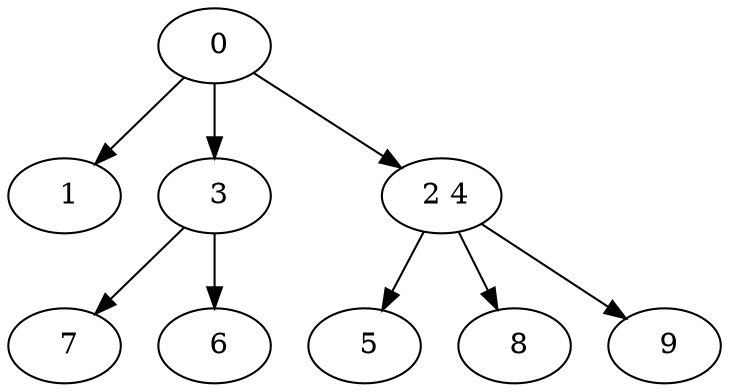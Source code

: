 digraph mytree {
" 0" -> " 1";
" 0" -> " 3";
" 0" -> " 2 4";
" 1";
" 3" -> " 7";
" 3" -> " 6";
" 2 4" -> " 5";
" 2 4" -> " 8";
" 2 4" -> " 9";
" 7";
" 5";
" 8";
" 9";
" 6";
}
